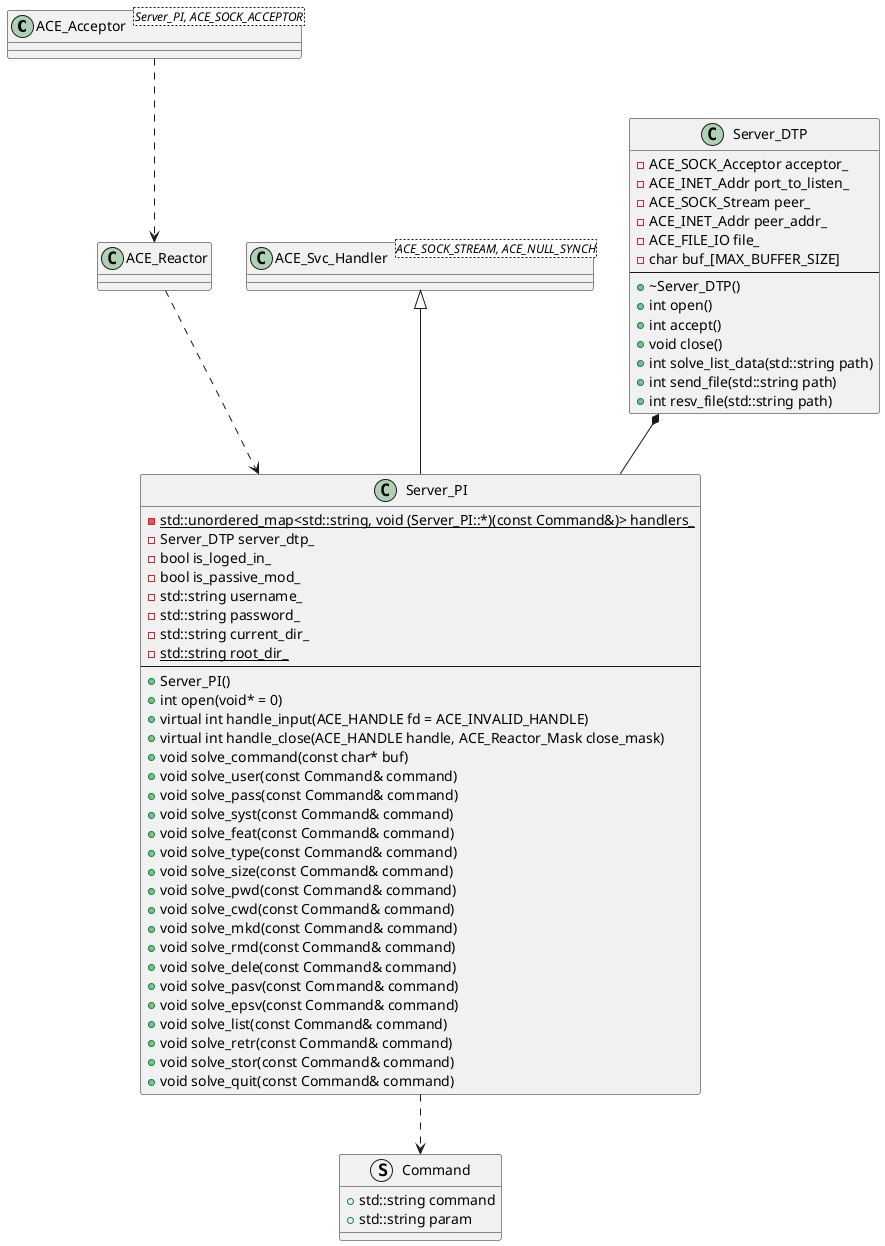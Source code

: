 @startuml ftpd_class

class ACE_Acceptor<Server_PI, ACE_SOCK_ACCEPTOR>

class ACE_Reactor

class ACE_Svc_Handler<ACE_SOCK_STREAM, ACE_NULL_SYNCH>

struct Command
{
    + std::string command
    + std::string param
}

class Server_PI
{
    - {static} std::unordered_map<std::string, void (Server_PI::*)(const Command&)> handlers_
    - Server_DTP server_dtp_
    - bool is_loged_in_
    - bool is_passive_mod_
    - std::string username_
    - std::string password_
    - std::string current_dir_
    - {static} std::string root_dir_
    --
    + Server_PI()
    + int open(void* = 0)
    + virtual int handle_input(ACE_HANDLE fd = ACE_INVALID_HANDLE)
    + virtual int handle_close(ACE_HANDLE handle, ACE_Reactor_Mask close_mask)
    + void solve_command(const char* buf)
    + void solve_user(const Command& command)
    + void solve_pass(const Command& command)
    + void solve_syst(const Command& command)
    + void solve_feat(const Command& command)
    + void solve_type(const Command& command)
    + void solve_size(const Command& command)
    + void solve_pwd(const Command& command)
    + void solve_cwd(const Command& command)
    + void solve_mkd(const Command& command)
    + void solve_rmd(const Command& command)
    + void solve_dele(const Command& command)
    + void solve_pasv(const Command& command)
    + void solve_epsv(const Command& command)
    + void solve_list(const Command& command)
    + void solve_retr(const Command& command)
    + void solve_stor(const Command& command)
    + void solve_quit(const Command& command)
}

class Server_DTP
{
    - ACE_SOCK_Acceptor acceptor_
    - ACE_INET_Addr port_to_listen_
    - ACE_SOCK_Stream peer_
    - ACE_INET_Addr peer_addr_
    - ACE_FILE_IO file_
    - char buf_[MAX_BUFFER_SIZE]
    --
    + ~Server_DTP()
    + int open()
    + int accept()
    + void close()
    + int solve_list_data(std::string path)
    + int send_file(std::string path)
    + int resv_file(std::string path)
}


ACE_Svc_Handler <|-- Server_PI
Server_DTP *-- Server_PI
ACE_Acceptor ..> ACE_Reactor
ACE_Reactor ..> Server_PI
Server_PI ..> Command


@enduml